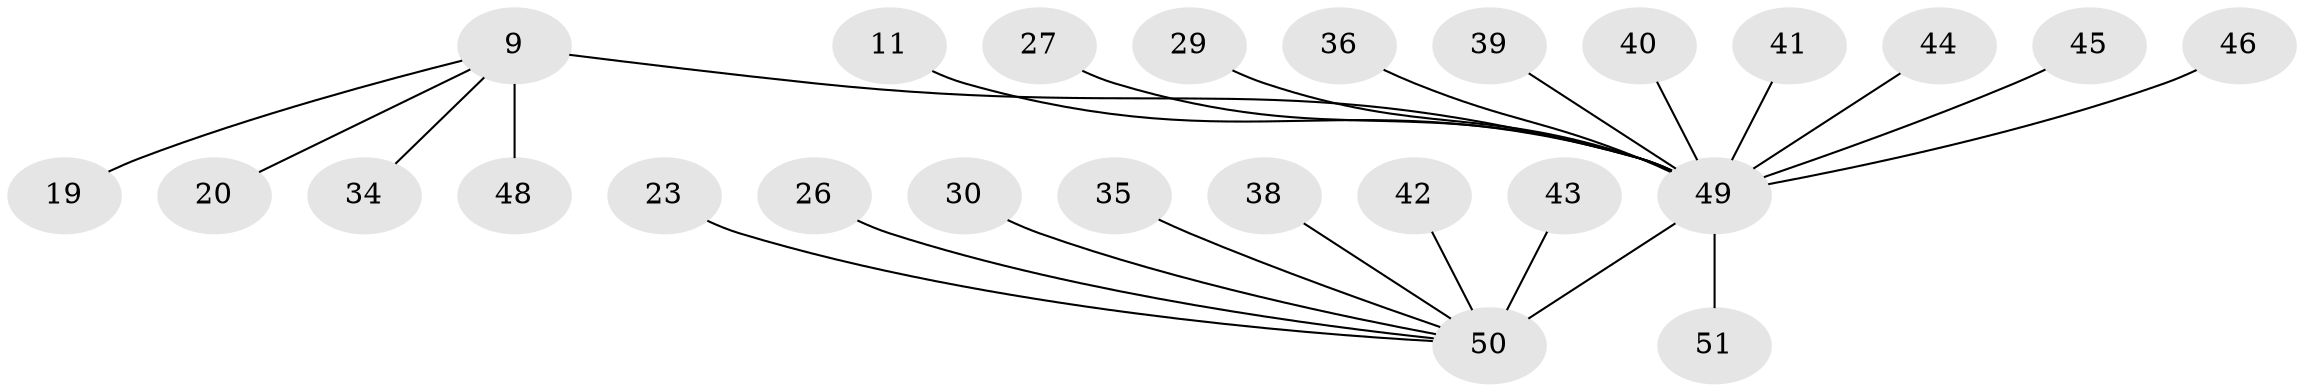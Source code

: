 // original degree distribution, {4: 0.0392156862745098, 10: 0.0196078431372549, 7: 0.0392156862745098, 6: 0.0392156862745098, 5: 0.058823529411764705, 1: 0.5294117647058824, 3: 0.11764705882352941, 2: 0.1568627450980392}
// Generated by graph-tools (version 1.1) at 2025/55/03/09/25 04:55:11]
// undirected, 25 vertices, 24 edges
graph export_dot {
graph [start="1"]
  node [color=gray90,style=filled];
  9;
  11;
  19;
  20;
  23 [super="+16"];
  26;
  27;
  29 [super="+13"];
  30;
  34;
  35;
  36 [super="+22"];
  38;
  39;
  40;
  41;
  42 [super="+25+37"];
  43;
  44;
  45;
  46 [super="+1"];
  48;
  49 [super="+33+32+2+47"];
  50 [super="+4+3+5"];
  51;
  9 -- 19;
  9 -- 20;
  9 -- 34;
  9 -- 48;
  9 -- 49 [weight=3];
  11 -- 49;
  23 -- 50;
  26 -- 50;
  27 -- 49;
  29 -- 49 [weight=2];
  30 -- 50;
  35 -- 50;
  36 -- 49;
  38 -- 50;
  39 -- 49;
  40 -- 49;
  41 -- 49;
  42 -- 50;
  43 -- 50;
  44 -- 49;
  45 -- 49;
  46 -- 49 [weight=4];
  49 -- 50 [weight=5];
  49 -- 51;
}
